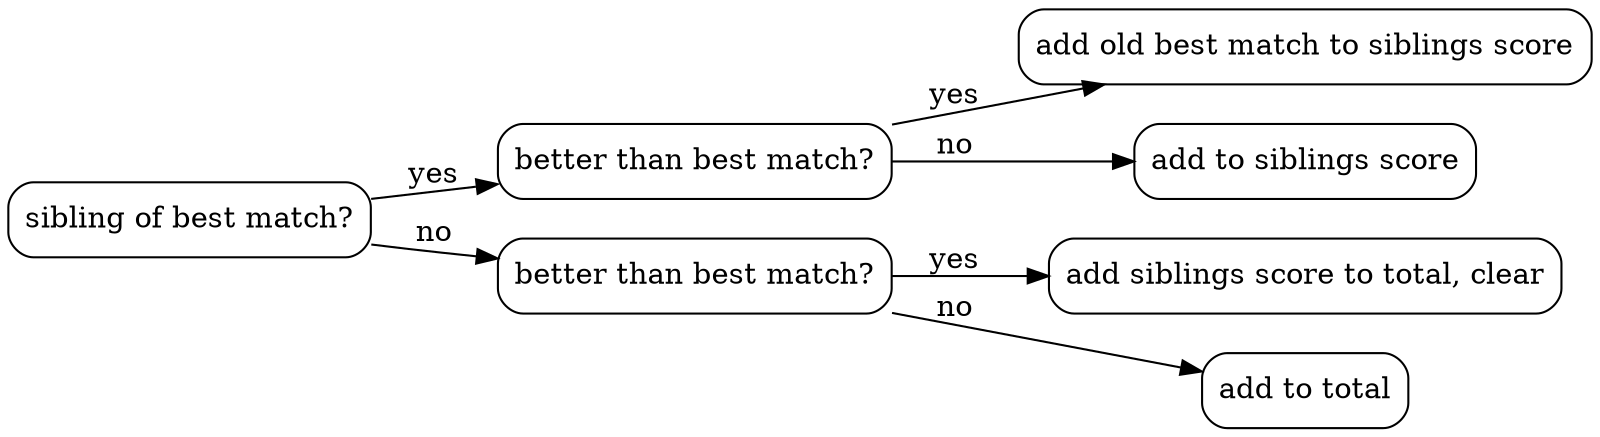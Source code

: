digraph g {
	node [shape=Mrecord]
	rankdir=LR
	
	1 [label="sibling of best match?"]
	2 [label="better than best match?"]
	3 [label="better than best match?"]
	1->2 [label="yes"]
	1->3 [label="no"]
	4 [label="add old best match to siblings score"]
	5 [label="add to siblings score"]
	2->4 [label="yes"]
	2->5[label="no"]
	6 [label="add siblings score to total, clear"]
	7 [label="add to total"]
	3->6 [label="yes"]
	3->7[label="no"]
}
